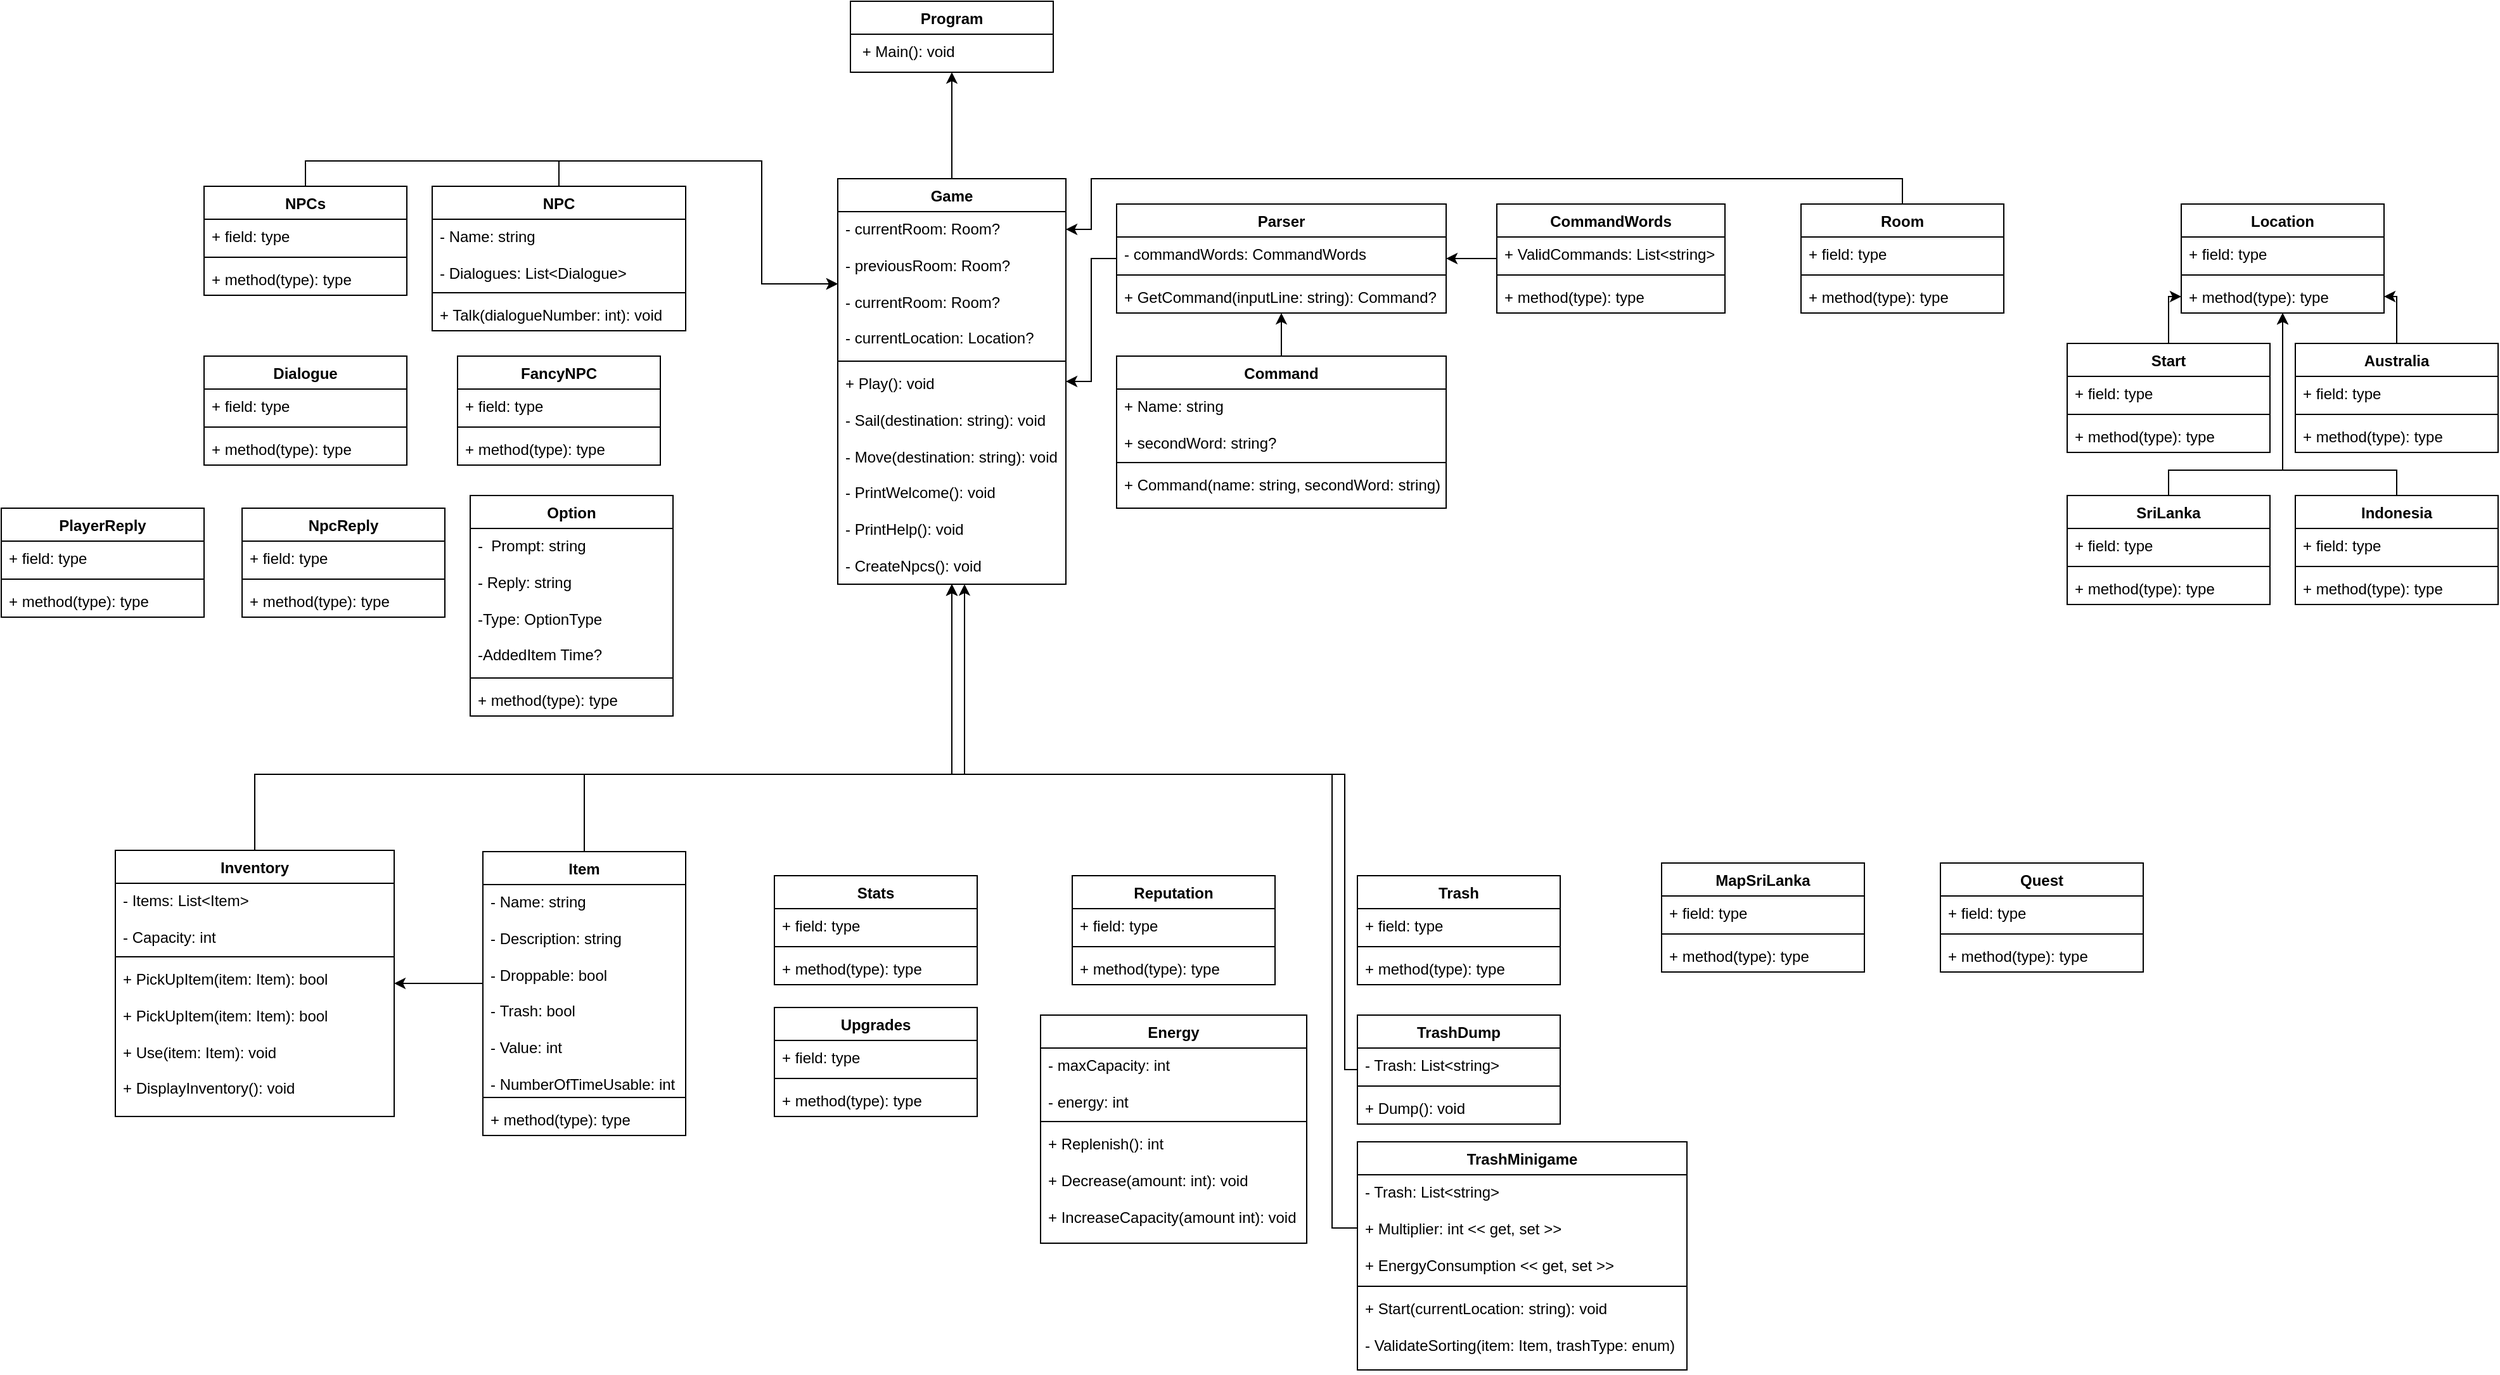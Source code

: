 <mxfile version="24.8.6">
  <diagram name="Page-1" id="HshJEkVW3gEjUvGZFas3">
    <mxGraphModel dx="2818" dy="1180" grid="1" gridSize="10" guides="1" tooltips="1" connect="1" arrows="1" fold="1" page="1" pageScale="1" pageWidth="850" pageHeight="1100" math="0" shadow="0">
      <root>
        <mxCell id="0" />
        <mxCell id="1" parent="0" />
        <mxCell id="acAQ6S3nDztvJlJHTMa2-1" value="Program" style="swimlane;fontStyle=1;align=center;verticalAlign=top;childLayout=stackLayout;horizontal=1;startSize=26;horizontalStack=0;resizeParent=1;resizeParentMax=0;resizeLast=0;collapsible=1;marginBottom=0;whiteSpace=wrap;html=1;" vertex="1" parent="1">
          <mxGeometry x="350" y="10" width="160" height="56" as="geometry" />
        </mxCell>
        <mxCell id="acAQ6S3nDztvJlJHTMa2-4" value="&amp;nbsp;+ Main(): void" style="text;strokeColor=none;fillColor=none;align=left;verticalAlign=top;spacingLeft=4;spacingRight=4;overflow=hidden;rotatable=0;points=[[0,0.5],[1,0.5]];portConstraint=eastwest;whiteSpace=wrap;html=1;" vertex="1" parent="acAQ6S3nDztvJlJHTMa2-1">
          <mxGeometry y="26" width="160" height="30" as="geometry" />
        </mxCell>
        <mxCell id="acAQ6S3nDztvJlJHTMa2-167" style="edgeStyle=orthogonalEdgeStyle;rounded=0;orthogonalLoop=1;jettySize=auto;html=1;" edge="1" parent="1" source="acAQ6S3nDztvJlJHTMa2-5" target="acAQ6S3nDztvJlJHTMa2-1">
          <mxGeometry relative="1" as="geometry" />
        </mxCell>
        <mxCell id="acAQ6S3nDztvJlJHTMa2-5" value="Game" style="swimlane;fontStyle=1;align=center;verticalAlign=top;childLayout=stackLayout;horizontal=1;startSize=26;horizontalStack=0;resizeParent=1;resizeParentMax=0;resizeLast=0;collapsible=1;marginBottom=0;whiteSpace=wrap;html=1;" vertex="1" parent="1">
          <mxGeometry x="340" y="150" width="180" height="320" as="geometry" />
        </mxCell>
        <mxCell id="acAQ6S3nDztvJlJHTMa2-6" value="- currentRoom: Room?&lt;div&gt;&lt;br&gt;&lt;div&gt;- previousRoom: Room?&lt;/div&gt;&lt;div&gt;&lt;br&gt;&lt;/div&gt;&lt;div&gt;- currentRoom: Room?&lt;br&gt;&lt;/div&gt;&lt;div&gt;&lt;br&gt;&lt;/div&gt;&lt;div&gt;- currentLocation: Location?&lt;/div&gt;&lt;/div&gt;" style="text;strokeColor=none;fillColor=none;align=left;verticalAlign=top;spacingLeft=4;spacingRight=4;overflow=hidden;rotatable=0;points=[[0,0.5],[1,0.5]];portConstraint=eastwest;whiteSpace=wrap;html=1;" vertex="1" parent="acAQ6S3nDztvJlJHTMa2-5">
          <mxGeometry y="26" width="180" height="114" as="geometry" />
        </mxCell>
        <mxCell id="acAQ6S3nDztvJlJHTMa2-7" value="" style="line;strokeWidth=1;fillColor=none;align=left;verticalAlign=middle;spacingTop=-1;spacingLeft=3;spacingRight=3;rotatable=0;labelPosition=right;points=[];portConstraint=eastwest;strokeColor=inherit;" vertex="1" parent="acAQ6S3nDztvJlJHTMa2-5">
          <mxGeometry y="140" width="180" height="8" as="geometry" />
        </mxCell>
        <mxCell id="acAQ6S3nDztvJlJHTMa2-8" value="&lt;div&gt;+ Play(): void&lt;/div&gt;&lt;div&gt;&lt;br&gt;&lt;/div&gt;&lt;div&gt;- Sail(destination: string): void&lt;/div&gt;&lt;div&gt;&lt;br&gt;&lt;/div&gt;&lt;div&gt;- Move(destination: string): void&lt;/div&gt;&lt;div&gt;&lt;br&gt;&lt;/div&gt;&lt;div&gt;- PrintWelcome(): void&lt;/div&gt;&lt;div&gt;&lt;br&gt;&lt;/div&gt;&lt;div&gt;- PrintHelp(): void&lt;/div&gt;&lt;div&gt;&lt;br&gt;&lt;/div&gt;&lt;div&gt;- CreateNpcs(): void&lt;/div&gt;&lt;div&gt;&lt;br&gt;&lt;/div&gt;" style="text;strokeColor=none;fillColor=none;align=left;verticalAlign=top;spacingLeft=4;spacingRight=4;overflow=hidden;rotatable=0;points=[[0,0.5],[1,0.5]];portConstraint=eastwest;whiteSpace=wrap;html=1;" vertex="1" parent="acAQ6S3nDztvJlJHTMa2-5">
          <mxGeometry y="148" width="180" height="172" as="geometry" />
        </mxCell>
        <mxCell id="acAQ6S3nDztvJlJHTMa2-171" style="edgeStyle=orthogonalEdgeStyle;rounded=0;orthogonalLoop=1;jettySize=auto;html=1;" edge="1" parent="1" source="acAQ6S3nDztvJlJHTMa2-13" target="acAQ6S3nDztvJlJHTMa2-5">
          <mxGeometry relative="1" as="geometry" />
        </mxCell>
        <mxCell id="acAQ6S3nDztvJlJHTMa2-13" value="Parser" style="swimlane;fontStyle=1;align=center;verticalAlign=top;childLayout=stackLayout;horizontal=1;startSize=26;horizontalStack=0;resizeParent=1;resizeParentMax=0;resizeLast=0;collapsible=1;marginBottom=0;whiteSpace=wrap;html=1;" vertex="1" parent="1">
          <mxGeometry x="560" y="170" width="260" height="86" as="geometry" />
        </mxCell>
        <mxCell id="acAQ6S3nDztvJlJHTMa2-14" value="- commandWords: CommandWords" style="text;strokeColor=none;fillColor=none;align=left;verticalAlign=top;spacingLeft=4;spacingRight=4;overflow=hidden;rotatable=0;points=[[0,0.5],[1,0.5]];portConstraint=eastwest;whiteSpace=wrap;html=1;" vertex="1" parent="acAQ6S3nDztvJlJHTMa2-13">
          <mxGeometry y="26" width="260" height="26" as="geometry" />
        </mxCell>
        <mxCell id="acAQ6S3nDztvJlJHTMa2-15" value="" style="line;strokeWidth=1;fillColor=none;align=left;verticalAlign=middle;spacingTop=-1;spacingLeft=3;spacingRight=3;rotatable=0;labelPosition=right;points=[];portConstraint=eastwest;strokeColor=inherit;" vertex="1" parent="acAQ6S3nDztvJlJHTMa2-13">
          <mxGeometry y="52" width="260" height="8" as="geometry" />
        </mxCell>
        <mxCell id="acAQ6S3nDztvJlJHTMa2-16" value="+ GetCommand(inputLine: string): Command?" style="text;strokeColor=none;fillColor=none;align=left;verticalAlign=top;spacingLeft=4;spacingRight=4;overflow=hidden;rotatable=0;points=[[0,0.5],[1,0.5]];portConstraint=eastwest;whiteSpace=wrap;html=1;" vertex="1" parent="acAQ6S3nDztvJlJHTMa2-13">
          <mxGeometry y="60" width="260" height="26" as="geometry" />
        </mxCell>
        <mxCell id="acAQ6S3nDztvJlJHTMa2-172" style="edgeStyle=orthogonalEdgeStyle;rounded=0;orthogonalLoop=1;jettySize=auto;html=1;" edge="1" parent="1" source="acAQ6S3nDztvJlJHTMa2-17" target="acAQ6S3nDztvJlJHTMa2-13">
          <mxGeometry relative="1" as="geometry" />
        </mxCell>
        <mxCell id="acAQ6S3nDztvJlJHTMa2-17" value="Command" style="swimlane;fontStyle=1;align=center;verticalAlign=top;childLayout=stackLayout;horizontal=1;startSize=26;horizontalStack=0;resizeParent=1;resizeParentMax=0;resizeLast=0;collapsible=1;marginBottom=0;whiteSpace=wrap;html=1;" vertex="1" parent="1">
          <mxGeometry x="560" y="290" width="260" height="120" as="geometry" />
        </mxCell>
        <mxCell id="acAQ6S3nDztvJlJHTMa2-18" value="+ Name: string&lt;div&gt;&lt;br&gt;&lt;div&gt;+ secondWord: string?&lt;/div&gt;&lt;/div&gt;" style="text;strokeColor=none;fillColor=none;align=left;verticalAlign=top;spacingLeft=4;spacingRight=4;overflow=hidden;rotatable=0;points=[[0,0.5],[1,0.5]];portConstraint=eastwest;whiteSpace=wrap;html=1;" vertex="1" parent="acAQ6S3nDztvJlJHTMa2-17">
          <mxGeometry y="26" width="260" height="54" as="geometry" />
        </mxCell>
        <mxCell id="acAQ6S3nDztvJlJHTMa2-19" value="" style="line;strokeWidth=1;fillColor=none;align=left;verticalAlign=middle;spacingTop=-1;spacingLeft=3;spacingRight=3;rotatable=0;labelPosition=right;points=[];portConstraint=eastwest;strokeColor=inherit;" vertex="1" parent="acAQ6S3nDztvJlJHTMa2-17">
          <mxGeometry y="80" width="260" height="8" as="geometry" />
        </mxCell>
        <mxCell id="acAQ6S3nDztvJlJHTMa2-20" value="+ Command(name: string, secondWord: string)" style="text;strokeColor=none;fillColor=none;align=left;verticalAlign=top;spacingLeft=4;spacingRight=4;overflow=hidden;rotatable=0;points=[[0,0.5],[1,0.5]];portConstraint=eastwest;whiteSpace=wrap;html=1;" vertex="1" parent="acAQ6S3nDztvJlJHTMa2-17">
          <mxGeometry y="88" width="260" height="32" as="geometry" />
        </mxCell>
        <mxCell id="acAQ6S3nDztvJlJHTMa2-163" style="edgeStyle=orthogonalEdgeStyle;rounded=0;orthogonalLoop=1;jettySize=auto;html=1;exitX=0.5;exitY=0;exitDx=0;exitDy=0;" edge="1" parent="1" source="acAQ6S3nDztvJlJHTMa2-21" target="acAQ6S3nDztvJlJHTMa2-6">
          <mxGeometry relative="1" as="geometry" />
        </mxCell>
        <mxCell id="acAQ6S3nDztvJlJHTMa2-21" value="NPC" style="swimlane;fontStyle=1;align=center;verticalAlign=top;childLayout=stackLayout;horizontal=1;startSize=26;horizontalStack=0;resizeParent=1;resizeParentMax=0;resizeLast=0;collapsible=1;marginBottom=0;whiteSpace=wrap;html=1;" vertex="1" parent="1">
          <mxGeometry x="20" y="156" width="200" height="114" as="geometry" />
        </mxCell>
        <mxCell id="acAQ6S3nDztvJlJHTMa2-22" value="- Name: string&lt;div&gt;&lt;br&gt;&lt;/div&gt;&lt;div&gt;- Dialogues: List&amp;lt;Dialogue&amp;gt;&lt;/div&gt;" style="text;strokeColor=none;fillColor=none;align=left;verticalAlign=top;spacingLeft=4;spacingRight=4;overflow=hidden;rotatable=0;points=[[0,0.5],[1,0.5]];portConstraint=eastwest;whiteSpace=wrap;html=1;" vertex="1" parent="acAQ6S3nDztvJlJHTMa2-21">
          <mxGeometry y="26" width="200" height="54" as="geometry" />
        </mxCell>
        <mxCell id="acAQ6S3nDztvJlJHTMa2-23" value="" style="line;strokeWidth=1;fillColor=none;align=left;verticalAlign=middle;spacingTop=-1;spacingLeft=3;spacingRight=3;rotatable=0;labelPosition=right;points=[];portConstraint=eastwest;strokeColor=inherit;" vertex="1" parent="acAQ6S3nDztvJlJHTMa2-21">
          <mxGeometry y="80" width="200" height="8" as="geometry" />
        </mxCell>
        <mxCell id="acAQ6S3nDztvJlJHTMa2-24" value="+ Talk(dialogueNumber: int): void" style="text;strokeColor=none;fillColor=none;align=left;verticalAlign=top;spacingLeft=4;spacingRight=4;overflow=hidden;rotatable=0;points=[[0,0.5],[1,0.5]];portConstraint=eastwest;whiteSpace=wrap;html=1;" vertex="1" parent="acAQ6S3nDztvJlJHTMa2-21">
          <mxGeometry y="88" width="200" height="26" as="geometry" />
        </mxCell>
        <mxCell id="acAQ6S3nDztvJlJHTMa2-26" value="Option" style="swimlane;fontStyle=1;align=center;verticalAlign=top;childLayout=stackLayout;horizontal=1;startSize=26;horizontalStack=0;resizeParent=1;resizeParentMax=0;resizeLast=0;collapsible=1;marginBottom=0;whiteSpace=wrap;html=1;" vertex="1" parent="1">
          <mxGeometry x="50" y="400" width="160" height="174" as="geometry">
            <mxRectangle x="70" y="170" width="80" height="30" as="alternateBounds" />
          </mxGeometry>
        </mxCell>
        <mxCell id="acAQ6S3nDztvJlJHTMa2-27" value="-&amp;nbsp; Prompt: string&lt;div&gt;&lt;br&gt;&lt;/div&gt;&lt;div&gt;- Reply: string&lt;/div&gt;&lt;div&gt;&lt;br&gt;&lt;/div&gt;&lt;div&gt;-Type: OptionType&lt;/div&gt;&lt;div&gt;&lt;br&gt;&lt;/div&gt;&lt;div&gt;-AddedItem Time?&lt;/div&gt;&lt;div&gt;&lt;br&gt;&lt;/div&gt;" style="text;strokeColor=none;fillColor=none;align=left;verticalAlign=top;spacingLeft=4;spacingRight=4;overflow=hidden;rotatable=0;points=[[0,0.5],[1,0.5]];portConstraint=eastwest;whiteSpace=wrap;html=1;" vertex="1" parent="acAQ6S3nDztvJlJHTMa2-26">
          <mxGeometry y="26" width="160" height="114" as="geometry" />
        </mxCell>
        <mxCell id="acAQ6S3nDztvJlJHTMa2-28" value="" style="line;strokeWidth=1;fillColor=none;align=left;verticalAlign=middle;spacingTop=-1;spacingLeft=3;spacingRight=3;rotatable=0;labelPosition=right;points=[];portConstraint=eastwest;strokeColor=inherit;" vertex="1" parent="acAQ6S3nDztvJlJHTMa2-26">
          <mxGeometry y="140" width="160" height="8" as="geometry" />
        </mxCell>
        <mxCell id="acAQ6S3nDztvJlJHTMa2-29" value="+ method(type): type" style="text;strokeColor=none;fillColor=none;align=left;verticalAlign=top;spacingLeft=4;spacingRight=4;overflow=hidden;rotatable=0;points=[[0,0.5],[1,0.5]];portConstraint=eastwest;whiteSpace=wrap;html=1;" vertex="1" parent="acAQ6S3nDztvJlJHTMa2-26">
          <mxGeometry y="148" width="160" height="26" as="geometry" />
        </mxCell>
        <mxCell id="acAQ6S3nDztvJlJHTMa2-170" style="edgeStyle=orthogonalEdgeStyle;rounded=0;orthogonalLoop=1;jettySize=auto;html=1;" edge="1" parent="1" source="acAQ6S3nDztvJlJHTMa2-33" target="acAQ6S3nDztvJlJHTMa2-5">
          <mxGeometry relative="1" as="geometry">
            <Array as="points">
              <mxPoint x="-120" y="620" />
              <mxPoint x="430" y="620" />
            </Array>
          </mxGeometry>
        </mxCell>
        <mxCell id="acAQ6S3nDztvJlJHTMa2-33" value="Inventory" style="swimlane;fontStyle=1;align=center;verticalAlign=top;childLayout=stackLayout;horizontal=1;startSize=26;horizontalStack=0;resizeParent=1;resizeParentMax=0;resizeLast=0;collapsible=1;marginBottom=0;whiteSpace=wrap;html=1;" vertex="1" parent="1">
          <mxGeometry x="-230" y="680" width="220" height="210" as="geometry" />
        </mxCell>
        <mxCell id="acAQ6S3nDztvJlJHTMa2-34" value="- Items: List&amp;lt;Item&amp;gt;&lt;div&gt;&lt;br&gt;&lt;/div&gt;&lt;div&gt;- Capacity: int&lt;/div&gt;&lt;div&gt;&lt;br&gt;&lt;/div&gt;" style="text;strokeColor=none;fillColor=none;align=left;verticalAlign=top;spacingLeft=4;spacingRight=4;overflow=hidden;rotatable=0;points=[[0,0.5],[1,0.5]];portConstraint=eastwest;whiteSpace=wrap;html=1;" vertex="1" parent="acAQ6S3nDztvJlJHTMa2-33">
          <mxGeometry y="26" width="220" height="54" as="geometry" />
        </mxCell>
        <mxCell id="acAQ6S3nDztvJlJHTMa2-35" value="" style="line;strokeWidth=1;fillColor=none;align=left;verticalAlign=middle;spacingTop=-1;spacingLeft=3;spacingRight=3;rotatable=0;labelPosition=right;points=[];portConstraint=eastwest;strokeColor=inherit;" vertex="1" parent="acAQ6S3nDztvJlJHTMa2-33">
          <mxGeometry y="80" width="220" height="8" as="geometry" />
        </mxCell>
        <mxCell id="acAQ6S3nDztvJlJHTMa2-36" value="&lt;div&gt;+ PickUpItem(item: Item): bool&lt;/div&gt;&lt;div&gt;&lt;br&gt;&lt;/div&gt;&lt;div&gt;+ PickUpItem(item: Item): bool&lt;/div&gt;&lt;div&gt;&lt;br&gt;&lt;/div&gt;&lt;div&gt;&lt;span class=&quot;hljs-operator&quot;&gt;+&lt;/span&gt;&amp;nbsp;Use(item: Item): void&lt;/div&gt;&lt;div&gt;&lt;br&gt;&lt;/div&gt;&lt;div&gt;&lt;span class=&quot;hljs-operator&quot;&gt;+&lt;/span&gt;&amp;nbsp;DisplayInventory(): void&amp;nbsp;&lt;/div&gt;" style="text;strokeColor=none;fillColor=none;align=left;verticalAlign=top;spacingLeft=4;spacingRight=4;overflow=hidden;rotatable=0;points=[[0,0.5],[1,0.5]];portConstraint=eastwest;whiteSpace=wrap;html=1;" vertex="1" parent="acAQ6S3nDztvJlJHTMa2-33">
          <mxGeometry y="88" width="220" height="122" as="geometry" />
        </mxCell>
        <mxCell id="acAQ6S3nDztvJlJHTMa2-169" style="edgeStyle=orthogonalEdgeStyle;rounded=0;orthogonalLoop=1;jettySize=auto;html=1;" edge="1" parent="1" source="acAQ6S3nDztvJlJHTMa2-37" target="acAQ6S3nDztvJlJHTMa2-5">
          <mxGeometry relative="1" as="geometry">
            <Array as="points">
              <mxPoint x="140" y="620" />
              <mxPoint x="430" y="620" />
            </Array>
          </mxGeometry>
        </mxCell>
        <mxCell id="acAQ6S3nDztvJlJHTMa2-37" value="Item" style="swimlane;fontStyle=1;align=center;verticalAlign=top;childLayout=stackLayout;horizontal=1;startSize=26;horizontalStack=0;resizeParent=1;resizeParentMax=0;resizeLast=0;collapsible=1;marginBottom=0;whiteSpace=wrap;html=1;" vertex="1" parent="1">
          <mxGeometry x="60" y="681" width="160" height="224" as="geometry" />
        </mxCell>
        <mxCell id="acAQ6S3nDztvJlJHTMa2-38" value="&lt;font style=&quot;font-size: 12px;&quot;&gt;&lt;span class=&quot;hljs-operator&quot;&gt;-&lt;/span&gt;&amp;nbsp;Name: string&lt;/font&gt;&lt;div&gt;&lt;br&gt;&lt;div&gt;&lt;div&gt;&lt;font style=&quot;font-size: 12px;&quot;&gt;&lt;span class=&quot;hljs-operator&quot;&gt;-&lt;/span&gt;&amp;nbsp;Description: string&lt;/font&gt;&lt;/div&gt;&lt;div&gt;&lt;font style=&quot;font-size: 12px;&quot;&gt;&lt;br&gt;&lt;/font&gt;&lt;/div&gt;&lt;div&gt;&lt;font style=&quot;font-size: 12px;&quot;&gt;&lt;span class=&quot;hljs-operator&quot;&gt;-&lt;/span&gt;&amp;nbsp;Droppable: bool&lt;/font&gt;&lt;/div&gt;&lt;div&gt;&lt;font style=&quot;font-size: 12px;&quot;&gt;&lt;br&gt;&lt;/font&gt;&lt;/div&gt;&lt;div&gt;&lt;font style=&quot;font-size: 12px;&quot;&gt;&lt;span class=&quot;hljs-operator&quot;&gt;-&lt;/span&gt;&amp;nbsp;Trash: bool&lt;/font&gt;&lt;/div&gt;&lt;div&gt;&lt;font style=&quot;font-size: 12px;&quot;&gt;&lt;br&gt;&lt;/font&gt;&lt;/div&gt;&lt;div&gt;&lt;font style=&quot;font-size: 12px;&quot;&gt;&lt;span class=&quot;hljs-operator&quot;&gt;-&lt;/span&gt;&amp;nbsp;&lt;span class=&quot;hljs-keyword&quot;&gt;Value&lt;/span&gt;:&amp;nbsp;&lt;span class=&quot;hljs-type&quot;&gt;int&lt;/span&gt;&lt;/font&gt;&lt;/div&gt;&lt;div&gt;&lt;font style=&quot;font-size: 12px;&quot;&gt;&lt;span class=&quot;hljs-type&quot;&gt;&lt;br&gt;&lt;/span&gt;&lt;/font&gt;&lt;/div&gt;&lt;div&gt;&lt;span class=&quot;hljs-type&quot;&gt;&lt;font style=&quot;font-size: 12px;&quot;&gt;&lt;span class=&quot;hljs-operator&quot;&gt;-&lt;/span&gt;&amp;nbsp;NumberOfTimeUsable:&amp;nbsp;&lt;span class=&quot;hljs-type&quot;&gt;int&lt;/span&gt;&lt;/font&gt;&lt;/span&gt;&lt;/div&gt;&lt;/div&gt;&lt;/div&gt;" style="text;strokeColor=none;fillColor=none;align=left;verticalAlign=top;spacingLeft=4;spacingRight=4;overflow=hidden;rotatable=0;points=[[0,0.5],[1,0.5]];portConstraint=eastwest;whiteSpace=wrap;html=1;" vertex="1" parent="acAQ6S3nDztvJlJHTMa2-37">
          <mxGeometry y="26" width="160" height="164" as="geometry" />
        </mxCell>
        <mxCell id="acAQ6S3nDztvJlJHTMa2-39" value="" style="line;strokeWidth=1;fillColor=none;align=left;verticalAlign=middle;spacingTop=-1;spacingLeft=3;spacingRight=3;rotatable=0;labelPosition=right;points=[];portConstraint=eastwest;strokeColor=inherit;" vertex="1" parent="acAQ6S3nDztvJlJHTMa2-37">
          <mxGeometry y="190" width="160" height="8" as="geometry" />
        </mxCell>
        <mxCell id="acAQ6S3nDztvJlJHTMa2-40" value="+ method(type): type" style="text;strokeColor=none;fillColor=none;align=left;verticalAlign=top;spacingLeft=4;spacingRight=4;overflow=hidden;rotatable=0;points=[[0,0.5],[1,0.5]];portConstraint=eastwest;whiteSpace=wrap;html=1;" vertex="1" parent="acAQ6S3nDztvJlJHTMa2-37">
          <mxGeometry y="198" width="160" height="26" as="geometry" />
        </mxCell>
        <mxCell id="acAQ6S3nDztvJlJHTMa2-173" style="edgeStyle=orthogonalEdgeStyle;rounded=0;orthogonalLoop=1;jettySize=auto;html=1;" edge="1" parent="1" source="acAQ6S3nDztvJlJHTMa2-44" target="acAQ6S3nDztvJlJHTMa2-13">
          <mxGeometry relative="1" as="geometry" />
        </mxCell>
        <mxCell id="acAQ6S3nDztvJlJHTMa2-44" value="CommandWords" style="swimlane;fontStyle=1;align=center;verticalAlign=top;childLayout=stackLayout;horizontal=1;startSize=26;horizontalStack=0;resizeParent=1;resizeParentMax=0;resizeLast=0;collapsible=1;marginBottom=0;whiteSpace=wrap;html=1;" vertex="1" parent="1">
          <mxGeometry x="860" y="170" width="180" height="86" as="geometry" />
        </mxCell>
        <mxCell id="acAQ6S3nDztvJlJHTMa2-45" value="+ ValidCommands: List&amp;lt;string&amp;gt;" style="text;strokeColor=none;fillColor=none;align=left;verticalAlign=top;spacingLeft=4;spacingRight=4;overflow=hidden;rotatable=0;points=[[0,0.5],[1,0.5]];portConstraint=eastwest;whiteSpace=wrap;html=1;" vertex="1" parent="acAQ6S3nDztvJlJHTMa2-44">
          <mxGeometry y="26" width="180" height="26" as="geometry" />
        </mxCell>
        <mxCell id="acAQ6S3nDztvJlJHTMa2-46" value="" style="line;strokeWidth=1;fillColor=none;align=left;verticalAlign=middle;spacingTop=-1;spacingLeft=3;spacingRight=3;rotatable=0;labelPosition=right;points=[];portConstraint=eastwest;strokeColor=inherit;" vertex="1" parent="acAQ6S3nDztvJlJHTMa2-44">
          <mxGeometry y="52" width="180" height="8" as="geometry" />
        </mxCell>
        <mxCell id="acAQ6S3nDztvJlJHTMa2-47" value="+ method(type): type" style="text;strokeColor=none;fillColor=none;align=left;verticalAlign=top;spacingLeft=4;spacingRight=4;overflow=hidden;rotatable=0;points=[[0,0.5],[1,0.5]];portConstraint=eastwest;whiteSpace=wrap;html=1;" vertex="1" parent="acAQ6S3nDztvJlJHTMa2-44">
          <mxGeometry y="60" width="180" height="26" as="geometry" />
        </mxCell>
        <mxCell id="acAQ6S3nDztvJlJHTMa2-52" value="FancyNPC" style="swimlane;fontStyle=1;align=center;verticalAlign=top;childLayout=stackLayout;horizontal=1;startSize=26;horizontalStack=0;resizeParent=1;resizeParentMax=0;resizeLast=0;collapsible=1;marginBottom=0;whiteSpace=wrap;html=1;" vertex="1" parent="1">
          <mxGeometry x="40" y="290" width="160" height="86" as="geometry" />
        </mxCell>
        <mxCell id="acAQ6S3nDztvJlJHTMa2-53" value="+ field: type" style="text;strokeColor=none;fillColor=none;align=left;verticalAlign=top;spacingLeft=4;spacingRight=4;overflow=hidden;rotatable=0;points=[[0,0.5],[1,0.5]];portConstraint=eastwest;whiteSpace=wrap;html=1;" vertex="1" parent="acAQ6S3nDztvJlJHTMa2-52">
          <mxGeometry y="26" width="160" height="26" as="geometry" />
        </mxCell>
        <mxCell id="acAQ6S3nDztvJlJHTMa2-54" value="" style="line;strokeWidth=1;fillColor=none;align=left;verticalAlign=middle;spacingTop=-1;spacingLeft=3;spacingRight=3;rotatable=0;labelPosition=right;points=[];portConstraint=eastwest;strokeColor=inherit;" vertex="1" parent="acAQ6S3nDztvJlJHTMa2-52">
          <mxGeometry y="52" width="160" height="8" as="geometry" />
        </mxCell>
        <mxCell id="acAQ6S3nDztvJlJHTMa2-55" value="+ method(type): type" style="text;strokeColor=none;fillColor=none;align=left;verticalAlign=top;spacingLeft=4;spacingRight=4;overflow=hidden;rotatable=0;points=[[0,0.5],[1,0.5]];portConstraint=eastwest;whiteSpace=wrap;html=1;" vertex="1" parent="acAQ6S3nDztvJlJHTMa2-52">
          <mxGeometry y="60" width="160" height="26" as="geometry" />
        </mxCell>
        <mxCell id="acAQ6S3nDztvJlJHTMa2-56" value="Dialogue" style="swimlane;fontStyle=1;align=center;verticalAlign=top;childLayout=stackLayout;horizontal=1;startSize=26;horizontalStack=0;resizeParent=1;resizeParentMax=0;resizeLast=0;collapsible=1;marginBottom=0;whiteSpace=wrap;html=1;" vertex="1" parent="1">
          <mxGeometry x="-160" y="290" width="160" height="86" as="geometry">
            <mxRectangle x="-130" y="204" width="90" height="30" as="alternateBounds" />
          </mxGeometry>
        </mxCell>
        <mxCell id="acAQ6S3nDztvJlJHTMa2-57" value="+ field: type" style="text;strokeColor=none;fillColor=none;align=left;verticalAlign=top;spacingLeft=4;spacingRight=4;overflow=hidden;rotatable=0;points=[[0,0.5],[1,0.5]];portConstraint=eastwest;whiteSpace=wrap;html=1;" vertex="1" parent="acAQ6S3nDztvJlJHTMa2-56">
          <mxGeometry y="26" width="160" height="26" as="geometry" />
        </mxCell>
        <mxCell id="acAQ6S3nDztvJlJHTMa2-58" value="" style="line;strokeWidth=1;fillColor=none;align=left;verticalAlign=middle;spacingTop=-1;spacingLeft=3;spacingRight=3;rotatable=0;labelPosition=right;points=[];portConstraint=eastwest;strokeColor=inherit;" vertex="1" parent="acAQ6S3nDztvJlJHTMa2-56">
          <mxGeometry y="52" width="160" height="8" as="geometry" />
        </mxCell>
        <mxCell id="acAQ6S3nDztvJlJHTMa2-59" value="+ method(type): type" style="text;strokeColor=none;fillColor=none;align=left;verticalAlign=top;spacingLeft=4;spacingRight=4;overflow=hidden;rotatable=0;points=[[0,0.5],[1,0.5]];portConstraint=eastwest;whiteSpace=wrap;html=1;" vertex="1" parent="acAQ6S3nDztvJlJHTMa2-56">
          <mxGeometry y="60" width="160" height="26" as="geometry" />
        </mxCell>
        <mxCell id="acAQ6S3nDztvJlJHTMa2-64" value="Energy" style="swimlane;fontStyle=1;align=center;verticalAlign=top;childLayout=stackLayout;horizontal=1;startSize=26;horizontalStack=0;resizeParent=1;resizeParentMax=0;resizeLast=0;collapsible=1;marginBottom=0;whiteSpace=wrap;html=1;" vertex="1" parent="1">
          <mxGeometry x="500" y="810" width="210" height="180" as="geometry" />
        </mxCell>
        <mxCell id="acAQ6S3nDztvJlJHTMa2-65" value="- maxCapacity: int&lt;div&gt;&lt;br&gt;&lt;div&gt;- energy: int&lt;/div&gt;&lt;/div&gt;" style="text;strokeColor=none;fillColor=none;align=left;verticalAlign=top;spacingLeft=4;spacingRight=4;overflow=hidden;rotatable=0;points=[[0,0.5],[1,0.5]];portConstraint=eastwest;whiteSpace=wrap;html=1;" vertex="1" parent="acAQ6S3nDztvJlJHTMa2-64">
          <mxGeometry y="26" width="210" height="54" as="geometry" />
        </mxCell>
        <mxCell id="acAQ6S3nDztvJlJHTMa2-66" value="" style="line;strokeWidth=1;fillColor=none;align=left;verticalAlign=middle;spacingTop=-1;spacingLeft=3;spacingRight=3;rotatable=0;labelPosition=right;points=[];portConstraint=eastwest;strokeColor=inherit;" vertex="1" parent="acAQ6S3nDztvJlJHTMa2-64">
          <mxGeometry y="80" width="210" height="8" as="geometry" />
        </mxCell>
        <mxCell id="acAQ6S3nDztvJlJHTMa2-67" value="+ Replenish(): int&lt;div&gt;&lt;br&gt;&lt;/div&gt;&lt;div&gt;+ Decrease(amount: int): void&lt;/div&gt;&lt;div&gt;&lt;br&gt;&lt;/div&gt;&lt;div&gt;+ IncreaseCapacity(amount int): void&lt;/div&gt;" style="text;strokeColor=none;fillColor=none;align=left;verticalAlign=top;spacingLeft=4;spacingRight=4;overflow=hidden;rotatable=0;points=[[0,0.5],[1,0.5]];portConstraint=eastwest;whiteSpace=wrap;html=1;" vertex="1" parent="acAQ6S3nDztvJlJHTMa2-64">
          <mxGeometry y="88" width="210" height="92" as="geometry" />
        </mxCell>
        <mxCell id="acAQ6S3nDztvJlJHTMa2-68" value="Reputation" style="swimlane;fontStyle=1;align=center;verticalAlign=top;childLayout=stackLayout;horizontal=1;startSize=26;horizontalStack=0;resizeParent=1;resizeParentMax=0;resizeLast=0;collapsible=1;marginBottom=0;whiteSpace=wrap;html=1;" vertex="1" parent="1">
          <mxGeometry x="525" y="700" width="160" height="86" as="geometry" />
        </mxCell>
        <mxCell id="acAQ6S3nDztvJlJHTMa2-69" value="+ field: type" style="text;strokeColor=none;fillColor=none;align=left;verticalAlign=top;spacingLeft=4;spacingRight=4;overflow=hidden;rotatable=0;points=[[0,0.5],[1,0.5]];portConstraint=eastwest;whiteSpace=wrap;html=1;" vertex="1" parent="acAQ6S3nDztvJlJHTMa2-68">
          <mxGeometry y="26" width="160" height="26" as="geometry" />
        </mxCell>
        <mxCell id="acAQ6S3nDztvJlJHTMa2-70" value="" style="line;strokeWidth=1;fillColor=none;align=left;verticalAlign=middle;spacingTop=-1;spacingLeft=3;spacingRight=3;rotatable=0;labelPosition=right;points=[];portConstraint=eastwest;strokeColor=inherit;" vertex="1" parent="acAQ6S3nDztvJlJHTMa2-68">
          <mxGeometry y="52" width="160" height="8" as="geometry" />
        </mxCell>
        <mxCell id="acAQ6S3nDztvJlJHTMa2-71" value="+ method(type): type" style="text;strokeColor=none;fillColor=none;align=left;verticalAlign=top;spacingLeft=4;spacingRight=4;overflow=hidden;rotatable=0;points=[[0,0.5],[1,0.5]];portConstraint=eastwest;whiteSpace=wrap;html=1;" vertex="1" parent="acAQ6S3nDztvJlJHTMa2-68">
          <mxGeometry y="60" width="160" height="26" as="geometry" />
        </mxCell>
        <mxCell id="acAQ6S3nDztvJlJHTMa2-72" value="NpcReply" style="swimlane;fontStyle=1;align=center;verticalAlign=top;childLayout=stackLayout;horizontal=1;startSize=26;horizontalStack=0;resizeParent=1;resizeParentMax=0;resizeLast=0;collapsible=1;marginBottom=0;whiteSpace=wrap;html=1;" vertex="1" parent="1">
          <mxGeometry x="-130" y="410" width="160" height="86" as="geometry" />
        </mxCell>
        <mxCell id="acAQ6S3nDztvJlJHTMa2-73" value="+ field: type" style="text;strokeColor=none;fillColor=none;align=left;verticalAlign=top;spacingLeft=4;spacingRight=4;overflow=hidden;rotatable=0;points=[[0,0.5],[1,0.5]];portConstraint=eastwest;whiteSpace=wrap;html=1;" vertex="1" parent="acAQ6S3nDztvJlJHTMa2-72">
          <mxGeometry y="26" width="160" height="26" as="geometry" />
        </mxCell>
        <mxCell id="acAQ6S3nDztvJlJHTMa2-74" value="" style="line;strokeWidth=1;fillColor=none;align=left;verticalAlign=middle;spacingTop=-1;spacingLeft=3;spacingRight=3;rotatable=0;labelPosition=right;points=[];portConstraint=eastwest;strokeColor=inherit;" vertex="1" parent="acAQ6S3nDztvJlJHTMa2-72">
          <mxGeometry y="52" width="160" height="8" as="geometry" />
        </mxCell>
        <mxCell id="acAQ6S3nDztvJlJHTMa2-75" value="+ method(type): type" style="text;strokeColor=none;fillColor=none;align=left;verticalAlign=top;spacingLeft=4;spacingRight=4;overflow=hidden;rotatable=0;points=[[0,0.5],[1,0.5]];portConstraint=eastwest;whiteSpace=wrap;html=1;" vertex="1" parent="acAQ6S3nDztvJlJHTMa2-72">
          <mxGeometry y="60" width="160" height="26" as="geometry" />
        </mxCell>
        <mxCell id="acAQ6S3nDztvJlJHTMa2-77" value="PlayerReply" style="swimlane;fontStyle=1;align=center;verticalAlign=top;childLayout=stackLayout;horizontal=1;startSize=26;horizontalStack=0;resizeParent=1;resizeParentMax=0;resizeLast=0;collapsible=1;marginBottom=0;whiteSpace=wrap;html=1;" vertex="1" parent="1">
          <mxGeometry x="-320" y="410" width="160" height="86" as="geometry" />
        </mxCell>
        <mxCell id="acAQ6S3nDztvJlJHTMa2-78" value="+ field: type" style="text;strokeColor=none;fillColor=none;align=left;verticalAlign=top;spacingLeft=4;spacingRight=4;overflow=hidden;rotatable=0;points=[[0,0.5],[1,0.5]];portConstraint=eastwest;whiteSpace=wrap;html=1;" vertex="1" parent="acAQ6S3nDztvJlJHTMa2-77">
          <mxGeometry y="26" width="160" height="26" as="geometry" />
        </mxCell>
        <mxCell id="acAQ6S3nDztvJlJHTMa2-79" value="" style="line;strokeWidth=1;fillColor=none;align=left;verticalAlign=middle;spacingTop=-1;spacingLeft=3;spacingRight=3;rotatable=0;labelPosition=right;points=[];portConstraint=eastwest;strokeColor=inherit;" vertex="1" parent="acAQ6S3nDztvJlJHTMa2-77">
          <mxGeometry y="52" width="160" height="8" as="geometry" />
        </mxCell>
        <mxCell id="acAQ6S3nDztvJlJHTMa2-80" value="+ method(type): type" style="text;strokeColor=none;fillColor=none;align=left;verticalAlign=top;spacingLeft=4;spacingRight=4;overflow=hidden;rotatable=0;points=[[0,0.5],[1,0.5]];portConstraint=eastwest;whiteSpace=wrap;html=1;" vertex="1" parent="acAQ6S3nDztvJlJHTMa2-77">
          <mxGeometry y="60" width="160" height="26" as="geometry" />
        </mxCell>
        <mxCell id="acAQ6S3nDztvJlJHTMa2-81" value="Quest" style="swimlane;fontStyle=1;align=center;verticalAlign=top;childLayout=stackLayout;horizontal=1;startSize=26;horizontalStack=0;resizeParent=1;resizeParentMax=0;resizeLast=0;collapsible=1;marginBottom=0;whiteSpace=wrap;html=1;" vertex="1" parent="1">
          <mxGeometry x="1210" y="690" width="160" height="86" as="geometry" />
        </mxCell>
        <mxCell id="acAQ6S3nDztvJlJHTMa2-82" value="+ field: type" style="text;strokeColor=none;fillColor=none;align=left;verticalAlign=top;spacingLeft=4;spacingRight=4;overflow=hidden;rotatable=0;points=[[0,0.5],[1,0.5]];portConstraint=eastwest;whiteSpace=wrap;html=1;" vertex="1" parent="acAQ6S3nDztvJlJHTMa2-81">
          <mxGeometry y="26" width="160" height="26" as="geometry" />
        </mxCell>
        <mxCell id="acAQ6S3nDztvJlJHTMa2-83" value="" style="line;strokeWidth=1;fillColor=none;align=left;verticalAlign=middle;spacingTop=-1;spacingLeft=3;spacingRight=3;rotatable=0;labelPosition=right;points=[];portConstraint=eastwest;strokeColor=inherit;" vertex="1" parent="acAQ6S3nDztvJlJHTMa2-81">
          <mxGeometry y="52" width="160" height="8" as="geometry" />
        </mxCell>
        <mxCell id="acAQ6S3nDztvJlJHTMa2-84" value="+ method(type): type" style="text;strokeColor=none;fillColor=none;align=left;verticalAlign=top;spacingLeft=4;spacingRight=4;overflow=hidden;rotatable=0;points=[[0,0.5],[1,0.5]];portConstraint=eastwest;whiteSpace=wrap;html=1;" vertex="1" parent="acAQ6S3nDztvJlJHTMa2-81">
          <mxGeometry y="60" width="160" height="26" as="geometry" />
        </mxCell>
        <mxCell id="acAQ6S3nDztvJlJHTMa2-185" style="edgeStyle=orthogonalEdgeStyle;rounded=0;orthogonalLoop=1;jettySize=auto;html=1;" edge="1" parent="1" source="acAQ6S3nDztvJlJHTMa2-85" target="acAQ6S3nDztvJlJHTMa2-5">
          <mxGeometry relative="1" as="geometry">
            <Array as="points">
              <mxPoint x="1180" y="150" />
              <mxPoint x="540" y="150" />
              <mxPoint x="540" y="190" />
            </Array>
          </mxGeometry>
        </mxCell>
        <mxCell id="acAQ6S3nDztvJlJHTMa2-85" value="Room" style="swimlane;fontStyle=1;align=center;verticalAlign=top;childLayout=stackLayout;horizontal=1;startSize=26;horizontalStack=0;resizeParent=1;resizeParentMax=0;resizeLast=0;collapsible=1;marginBottom=0;whiteSpace=wrap;html=1;" vertex="1" parent="1">
          <mxGeometry x="1100" y="170" width="160" height="86" as="geometry" />
        </mxCell>
        <mxCell id="acAQ6S3nDztvJlJHTMa2-86" value="+ field: type" style="text;strokeColor=none;fillColor=none;align=left;verticalAlign=top;spacingLeft=4;spacingRight=4;overflow=hidden;rotatable=0;points=[[0,0.5],[1,0.5]];portConstraint=eastwest;whiteSpace=wrap;html=1;" vertex="1" parent="acAQ6S3nDztvJlJHTMa2-85">
          <mxGeometry y="26" width="160" height="26" as="geometry" />
        </mxCell>
        <mxCell id="acAQ6S3nDztvJlJHTMa2-87" value="" style="line;strokeWidth=1;fillColor=none;align=left;verticalAlign=middle;spacingTop=-1;spacingLeft=3;spacingRight=3;rotatable=0;labelPosition=right;points=[];portConstraint=eastwest;strokeColor=inherit;" vertex="1" parent="acAQ6S3nDztvJlJHTMa2-85">
          <mxGeometry y="52" width="160" height="8" as="geometry" />
        </mxCell>
        <mxCell id="acAQ6S3nDztvJlJHTMa2-88" value="+ method(type): type" style="text;strokeColor=none;fillColor=none;align=left;verticalAlign=top;spacingLeft=4;spacingRight=4;overflow=hidden;rotatable=0;points=[[0,0.5],[1,0.5]];portConstraint=eastwest;whiteSpace=wrap;html=1;" vertex="1" parent="acAQ6S3nDztvJlJHTMa2-85">
          <mxGeometry y="60" width="160" height="26" as="geometry" />
        </mxCell>
        <mxCell id="acAQ6S3nDztvJlJHTMa2-164" style="edgeStyle=orthogonalEdgeStyle;rounded=0;orthogonalLoop=1;jettySize=auto;html=1;exitX=0.5;exitY=0;exitDx=0;exitDy=0;" edge="1" parent="1" source="acAQ6S3nDztvJlJHTMa2-89" target="acAQ6S3nDztvJlJHTMa2-6">
          <mxGeometry relative="1" as="geometry">
            <Array as="points">
              <mxPoint x="-80" y="136" />
              <mxPoint x="280" y="136" />
              <mxPoint x="280" y="233" />
            </Array>
          </mxGeometry>
        </mxCell>
        <mxCell id="acAQ6S3nDztvJlJHTMa2-89" value="NPCs" style="swimlane;fontStyle=1;align=center;verticalAlign=top;childLayout=stackLayout;horizontal=1;startSize=26;horizontalStack=0;resizeParent=1;resizeParentMax=0;resizeLast=0;collapsible=1;marginBottom=0;whiteSpace=wrap;html=1;" vertex="1" parent="1">
          <mxGeometry x="-160" y="156" width="160" height="86" as="geometry" />
        </mxCell>
        <mxCell id="acAQ6S3nDztvJlJHTMa2-90" value="+ field: type" style="text;strokeColor=none;fillColor=none;align=left;verticalAlign=top;spacingLeft=4;spacingRight=4;overflow=hidden;rotatable=0;points=[[0,0.5],[1,0.5]];portConstraint=eastwest;whiteSpace=wrap;html=1;" vertex="1" parent="acAQ6S3nDztvJlJHTMa2-89">
          <mxGeometry y="26" width="160" height="26" as="geometry" />
        </mxCell>
        <mxCell id="acAQ6S3nDztvJlJHTMa2-91" value="" style="line;strokeWidth=1;fillColor=none;align=left;verticalAlign=middle;spacingTop=-1;spacingLeft=3;spacingRight=3;rotatable=0;labelPosition=right;points=[];portConstraint=eastwest;strokeColor=inherit;" vertex="1" parent="acAQ6S3nDztvJlJHTMa2-89">
          <mxGeometry y="52" width="160" height="8" as="geometry" />
        </mxCell>
        <mxCell id="acAQ6S3nDztvJlJHTMa2-92" value="+ method(type): type" style="text;strokeColor=none;fillColor=none;align=left;verticalAlign=top;spacingLeft=4;spacingRight=4;overflow=hidden;rotatable=0;points=[[0,0.5],[1,0.5]];portConstraint=eastwest;whiteSpace=wrap;html=1;" vertex="1" parent="acAQ6S3nDztvJlJHTMa2-89">
          <mxGeometry y="60" width="160" height="26" as="geometry" />
        </mxCell>
        <mxCell id="acAQ6S3nDztvJlJHTMa2-113" value="MapSriLanka" style="swimlane;fontStyle=1;align=center;verticalAlign=top;childLayout=stackLayout;horizontal=1;startSize=26;horizontalStack=0;resizeParent=1;resizeParentMax=0;resizeLast=0;collapsible=1;marginBottom=0;whiteSpace=wrap;html=1;" vertex="1" parent="1">
          <mxGeometry x="990" y="690" width="160" height="86" as="geometry" />
        </mxCell>
        <mxCell id="acAQ6S3nDztvJlJHTMa2-114" value="+ field: type" style="text;strokeColor=none;fillColor=none;align=left;verticalAlign=top;spacingLeft=4;spacingRight=4;overflow=hidden;rotatable=0;points=[[0,0.5],[1,0.5]];portConstraint=eastwest;whiteSpace=wrap;html=1;" vertex="1" parent="acAQ6S3nDztvJlJHTMa2-113">
          <mxGeometry y="26" width="160" height="26" as="geometry" />
        </mxCell>
        <mxCell id="acAQ6S3nDztvJlJHTMa2-115" value="" style="line;strokeWidth=1;fillColor=none;align=left;verticalAlign=middle;spacingTop=-1;spacingLeft=3;spacingRight=3;rotatable=0;labelPosition=right;points=[];portConstraint=eastwest;strokeColor=inherit;" vertex="1" parent="acAQ6S3nDztvJlJHTMa2-113">
          <mxGeometry y="52" width="160" height="8" as="geometry" />
        </mxCell>
        <mxCell id="acAQ6S3nDztvJlJHTMa2-116" value="+ method(type): type" style="text;strokeColor=none;fillColor=none;align=left;verticalAlign=top;spacingLeft=4;spacingRight=4;overflow=hidden;rotatable=0;points=[[0,0.5],[1,0.5]];portConstraint=eastwest;whiteSpace=wrap;html=1;" vertex="1" parent="acAQ6S3nDztvJlJHTMa2-113">
          <mxGeometry y="60" width="160" height="26" as="geometry" />
        </mxCell>
        <mxCell id="acAQ6S3nDztvJlJHTMa2-117" value="Trash" style="swimlane;fontStyle=1;align=center;verticalAlign=top;childLayout=stackLayout;horizontal=1;startSize=26;horizontalStack=0;resizeParent=1;resizeParentMax=0;resizeLast=0;collapsible=1;marginBottom=0;whiteSpace=wrap;html=1;" vertex="1" parent="1">
          <mxGeometry x="750" y="700" width="160" height="86" as="geometry" />
        </mxCell>
        <mxCell id="acAQ6S3nDztvJlJHTMa2-118" value="+ field: type" style="text;strokeColor=none;fillColor=none;align=left;verticalAlign=top;spacingLeft=4;spacingRight=4;overflow=hidden;rotatable=0;points=[[0,0.5],[1,0.5]];portConstraint=eastwest;whiteSpace=wrap;html=1;" vertex="1" parent="acAQ6S3nDztvJlJHTMa2-117">
          <mxGeometry y="26" width="160" height="26" as="geometry" />
        </mxCell>
        <mxCell id="acAQ6S3nDztvJlJHTMa2-119" value="" style="line;strokeWidth=1;fillColor=none;align=left;verticalAlign=middle;spacingTop=-1;spacingLeft=3;spacingRight=3;rotatable=0;labelPosition=right;points=[];portConstraint=eastwest;strokeColor=inherit;" vertex="1" parent="acAQ6S3nDztvJlJHTMa2-117">
          <mxGeometry y="52" width="160" height="8" as="geometry" />
        </mxCell>
        <mxCell id="acAQ6S3nDztvJlJHTMa2-120" value="+ method(type): type" style="text;strokeColor=none;fillColor=none;align=left;verticalAlign=top;spacingLeft=4;spacingRight=4;overflow=hidden;rotatable=0;points=[[0,0.5],[1,0.5]];portConstraint=eastwest;whiteSpace=wrap;html=1;" vertex="1" parent="acAQ6S3nDztvJlJHTMa2-117">
          <mxGeometry y="60" width="160" height="26" as="geometry" />
        </mxCell>
        <mxCell id="acAQ6S3nDztvJlJHTMa2-188" style="edgeStyle=orthogonalEdgeStyle;rounded=0;orthogonalLoop=1;jettySize=auto;html=1;" edge="1" parent="1" source="acAQ6S3nDztvJlJHTMa2-121" target="acAQ6S3nDztvJlJHTMa2-5">
          <mxGeometry relative="1" as="geometry">
            <Array as="points">
              <mxPoint x="740" y="853" />
              <mxPoint x="740" y="620" />
              <mxPoint x="430" y="620" />
            </Array>
          </mxGeometry>
        </mxCell>
        <mxCell id="acAQ6S3nDztvJlJHTMa2-121" value="TrashDump" style="swimlane;fontStyle=1;align=center;verticalAlign=top;childLayout=stackLayout;horizontal=1;startSize=26;horizontalStack=0;resizeParent=1;resizeParentMax=0;resizeLast=0;collapsible=1;marginBottom=0;whiteSpace=wrap;html=1;" vertex="1" parent="1">
          <mxGeometry x="750" y="810" width="160" height="86" as="geometry" />
        </mxCell>
        <mxCell id="acAQ6S3nDztvJlJHTMa2-122" value="- Trash: List&amp;lt;string&amp;gt;" style="text;strokeColor=none;fillColor=none;align=left;verticalAlign=top;spacingLeft=4;spacingRight=4;overflow=hidden;rotatable=0;points=[[0,0.5],[1,0.5]];portConstraint=eastwest;whiteSpace=wrap;html=1;" vertex="1" parent="acAQ6S3nDztvJlJHTMa2-121">
          <mxGeometry y="26" width="160" height="26" as="geometry" />
        </mxCell>
        <mxCell id="acAQ6S3nDztvJlJHTMa2-123" value="" style="line;strokeWidth=1;fillColor=none;align=left;verticalAlign=middle;spacingTop=-1;spacingLeft=3;spacingRight=3;rotatable=0;labelPosition=right;points=[];portConstraint=eastwest;strokeColor=inherit;" vertex="1" parent="acAQ6S3nDztvJlJHTMa2-121">
          <mxGeometry y="52" width="160" height="8" as="geometry" />
        </mxCell>
        <mxCell id="acAQ6S3nDztvJlJHTMa2-124" value="+ Dump(): void" style="text;strokeColor=none;fillColor=none;align=left;verticalAlign=top;spacingLeft=4;spacingRight=4;overflow=hidden;rotatable=0;points=[[0,0.5],[1,0.5]];portConstraint=eastwest;whiteSpace=wrap;html=1;" vertex="1" parent="acAQ6S3nDztvJlJHTMa2-121">
          <mxGeometry y="60" width="160" height="26" as="geometry" />
        </mxCell>
        <mxCell id="acAQ6S3nDztvJlJHTMa2-125" value="TrashMinigame" style="swimlane;fontStyle=1;align=center;verticalAlign=top;childLayout=stackLayout;horizontal=1;startSize=26;horizontalStack=0;resizeParent=1;resizeParentMax=0;resizeLast=0;collapsible=1;marginBottom=0;whiteSpace=wrap;html=1;" vertex="1" parent="1">
          <mxGeometry x="750" y="910" width="260" height="180" as="geometry" />
        </mxCell>
        <mxCell id="acAQ6S3nDztvJlJHTMa2-126" value="- Trash: List&amp;lt;string&amp;gt;&lt;div&gt;&lt;br&gt;&lt;/div&gt;&lt;div&gt;+ Multiplier: int &amp;lt;&amp;lt; get, set &amp;gt;&amp;gt;&lt;/div&gt;&lt;div&gt;&lt;br&gt;&lt;/div&gt;&lt;div&gt;+ EnergyConsumption &amp;lt;&amp;lt; get, set &amp;gt;&amp;gt;&lt;/div&gt;" style="text;strokeColor=none;fillColor=none;align=left;verticalAlign=top;spacingLeft=4;spacingRight=4;overflow=hidden;rotatable=0;points=[[0,0.5],[1,0.5]];portConstraint=eastwest;whiteSpace=wrap;html=1;" vertex="1" parent="acAQ6S3nDztvJlJHTMa2-125">
          <mxGeometry y="26" width="260" height="84" as="geometry" />
        </mxCell>
        <mxCell id="acAQ6S3nDztvJlJHTMa2-127" value="" style="line;strokeWidth=1;fillColor=none;align=left;verticalAlign=middle;spacingTop=-1;spacingLeft=3;spacingRight=3;rotatable=0;labelPosition=right;points=[];portConstraint=eastwest;strokeColor=inherit;" vertex="1" parent="acAQ6S3nDztvJlJHTMa2-125">
          <mxGeometry y="110" width="260" height="8" as="geometry" />
        </mxCell>
        <mxCell id="acAQ6S3nDztvJlJHTMa2-128" value="+ Start(currentLocation: string): void&lt;div&gt;&lt;br&gt;&lt;/div&gt;&lt;div&gt;- ValidateSorting(item: Item, trashType: enum)&lt;/div&gt;" style="text;strokeColor=none;fillColor=none;align=left;verticalAlign=top;spacingLeft=4;spacingRight=4;overflow=hidden;rotatable=0;points=[[0,0.5],[1,0.5]];portConstraint=eastwest;whiteSpace=wrap;html=1;" vertex="1" parent="acAQ6S3nDztvJlJHTMa2-125">
          <mxGeometry y="118" width="260" height="62" as="geometry" />
        </mxCell>
        <mxCell id="acAQ6S3nDztvJlJHTMa2-129" value="Upgrades" style="swimlane;fontStyle=1;align=center;verticalAlign=top;childLayout=stackLayout;horizontal=1;startSize=26;horizontalStack=0;resizeParent=1;resizeParentMax=0;resizeLast=0;collapsible=1;marginBottom=0;whiteSpace=wrap;html=1;" vertex="1" parent="1">
          <mxGeometry x="290" y="804" width="160" height="86" as="geometry" />
        </mxCell>
        <mxCell id="acAQ6S3nDztvJlJHTMa2-130" value="+ field: type" style="text;strokeColor=none;fillColor=none;align=left;verticalAlign=top;spacingLeft=4;spacingRight=4;overflow=hidden;rotatable=0;points=[[0,0.5],[1,0.5]];portConstraint=eastwest;whiteSpace=wrap;html=1;" vertex="1" parent="acAQ6S3nDztvJlJHTMa2-129">
          <mxGeometry y="26" width="160" height="26" as="geometry" />
        </mxCell>
        <mxCell id="acAQ6S3nDztvJlJHTMa2-131" value="" style="line;strokeWidth=1;fillColor=none;align=left;verticalAlign=middle;spacingTop=-1;spacingLeft=3;spacingRight=3;rotatable=0;labelPosition=right;points=[];portConstraint=eastwest;strokeColor=inherit;" vertex="1" parent="acAQ6S3nDztvJlJHTMa2-129">
          <mxGeometry y="52" width="160" height="8" as="geometry" />
        </mxCell>
        <mxCell id="acAQ6S3nDztvJlJHTMa2-132" value="+ method(type): type" style="text;strokeColor=none;fillColor=none;align=left;verticalAlign=top;spacingLeft=4;spacingRight=4;overflow=hidden;rotatable=0;points=[[0,0.5],[1,0.5]];portConstraint=eastwest;whiteSpace=wrap;html=1;" vertex="1" parent="acAQ6S3nDztvJlJHTMa2-129">
          <mxGeometry y="60" width="160" height="26" as="geometry" />
        </mxCell>
        <mxCell id="acAQ6S3nDztvJlJHTMa2-133" value="Stats" style="swimlane;fontStyle=1;align=center;verticalAlign=top;childLayout=stackLayout;horizontal=1;startSize=26;horizontalStack=0;resizeParent=1;resizeParentMax=0;resizeLast=0;collapsible=1;marginBottom=0;whiteSpace=wrap;html=1;" vertex="1" parent="1">
          <mxGeometry x="290" y="700" width="160" height="86" as="geometry" />
        </mxCell>
        <mxCell id="acAQ6S3nDztvJlJHTMa2-134" value="+ field: type" style="text;strokeColor=none;fillColor=none;align=left;verticalAlign=top;spacingLeft=4;spacingRight=4;overflow=hidden;rotatable=0;points=[[0,0.5],[1,0.5]];portConstraint=eastwest;whiteSpace=wrap;html=1;" vertex="1" parent="acAQ6S3nDztvJlJHTMa2-133">
          <mxGeometry y="26" width="160" height="26" as="geometry" />
        </mxCell>
        <mxCell id="acAQ6S3nDztvJlJHTMa2-135" value="" style="line;strokeWidth=1;fillColor=none;align=left;verticalAlign=middle;spacingTop=-1;spacingLeft=3;spacingRight=3;rotatable=0;labelPosition=right;points=[];portConstraint=eastwest;strokeColor=inherit;" vertex="1" parent="acAQ6S3nDztvJlJHTMa2-133">
          <mxGeometry y="52" width="160" height="8" as="geometry" />
        </mxCell>
        <mxCell id="acAQ6S3nDztvJlJHTMa2-136" value="+ method(type): type" style="text;strokeColor=none;fillColor=none;align=left;verticalAlign=top;spacingLeft=4;spacingRight=4;overflow=hidden;rotatable=0;points=[[0,0.5],[1,0.5]];portConstraint=eastwest;whiteSpace=wrap;html=1;" vertex="1" parent="acAQ6S3nDztvJlJHTMa2-133">
          <mxGeometry y="60" width="160" height="26" as="geometry" />
        </mxCell>
        <mxCell id="acAQ6S3nDztvJlJHTMa2-137" value="Location" style="swimlane;fontStyle=1;align=center;verticalAlign=top;childLayout=stackLayout;horizontal=1;startSize=26;horizontalStack=0;resizeParent=1;resizeParentMax=0;resizeLast=0;collapsible=1;marginBottom=0;whiteSpace=wrap;html=1;" vertex="1" parent="1">
          <mxGeometry x="1400" y="170" width="160" height="86" as="geometry" />
        </mxCell>
        <mxCell id="acAQ6S3nDztvJlJHTMa2-138" value="+ field: type" style="text;strokeColor=none;fillColor=none;align=left;verticalAlign=top;spacingLeft=4;spacingRight=4;overflow=hidden;rotatable=0;points=[[0,0.5],[1,0.5]];portConstraint=eastwest;whiteSpace=wrap;html=1;" vertex="1" parent="acAQ6S3nDztvJlJHTMa2-137">
          <mxGeometry y="26" width="160" height="26" as="geometry" />
        </mxCell>
        <mxCell id="acAQ6S3nDztvJlJHTMa2-139" value="" style="line;strokeWidth=1;fillColor=none;align=left;verticalAlign=middle;spacingTop=-1;spacingLeft=3;spacingRight=3;rotatable=0;labelPosition=right;points=[];portConstraint=eastwest;strokeColor=inherit;" vertex="1" parent="acAQ6S3nDztvJlJHTMa2-137">
          <mxGeometry y="52" width="160" height="8" as="geometry" />
        </mxCell>
        <mxCell id="acAQ6S3nDztvJlJHTMa2-140" value="+ method(type): type" style="text;strokeColor=none;fillColor=none;align=left;verticalAlign=top;spacingLeft=4;spacingRight=4;overflow=hidden;rotatable=0;points=[[0,0.5],[1,0.5]];portConstraint=eastwest;whiteSpace=wrap;html=1;" vertex="1" parent="acAQ6S3nDztvJlJHTMa2-137">
          <mxGeometry y="60" width="160" height="26" as="geometry" />
        </mxCell>
        <mxCell id="acAQ6S3nDztvJlJHTMa2-180" style="edgeStyle=orthogonalEdgeStyle;rounded=0;orthogonalLoop=1;jettySize=auto;html=1;" edge="1" parent="1" source="acAQ6S3nDztvJlJHTMa2-141" target="acAQ6S3nDztvJlJHTMa2-140">
          <mxGeometry relative="1" as="geometry">
            <Array as="points">
              <mxPoint x="1390" y="243" />
            </Array>
          </mxGeometry>
        </mxCell>
        <mxCell id="acAQ6S3nDztvJlJHTMa2-141" value="Start" style="swimlane;fontStyle=1;align=center;verticalAlign=top;childLayout=stackLayout;horizontal=1;startSize=26;horizontalStack=0;resizeParent=1;resizeParentMax=0;resizeLast=0;collapsible=1;marginBottom=0;whiteSpace=wrap;html=1;" vertex="1" parent="1">
          <mxGeometry x="1310" y="280" width="160" height="86" as="geometry" />
        </mxCell>
        <mxCell id="acAQ6S3nDztvJlJHTMa2-142" value="+ field: type" style="text;strokeColor=none;fillColor=none;align=left;verticalAlign=top;spacingLeft=4;spacingRight=4;overflow=hidden;rotatable=0;points=[[0,0.5],[1,0.5]];portConstraint=eastwest;whiteSpace=wrap;html=1;" vertex="1" parent="acAQ6S3nDztvJlJHTMa2-141">
          <mxGeometry y="26" width="160" height="26" as="geometry" />
        </mxCell>
        <mxCell id="acAQ6S3nDztvJlJHTMa2-143" value="" style="line;strokeWidth=1;fillColor=none;align=left;verticalAlign=middle;spacingTop=-1;spacingLeft=3;spacingRight=3;rotatable=0;labelPosition=right;points=[];portConstraint=eastwest;strokeColor=inherit;" vertex="1" parent="acAQ6S3nDztvJlJHTMa2-141">
          <mxGeometry y="52" width="160" height="8" as="geometry" />
        </mxCell>
        <mxCell id="acAQ6S3nDztvJlJHTMa2-144" value="+ method(type): type" style="text;strokeColor=none;fillColor=none;align=left;verticalAlign=top;spacingLeft=4;spacingRight=4;overflow=hidden;rotatable=0;points=[[0,0.5],[1,0.5]];portConstraint=eastwest;whiteSpace=wrap;html=1;" vertex="1" parent="acAQ6S3nDztvJlJHTMa2-141">
          <mxGeometry y="60" width="160" height="26" as="geometry" />
        </mxCell>
        <mxCell id="acAQ6S3nDztvJlJHTMa2-181" style="edgeStyle=orthogonalEdgeStyle;rounded=0;orthogonalLoop=1;jettySize=auto;html=1;entryX=1;entryY=0.5;entryDx=0;entryDy=0;" edge="1" parent="1" source="acAQ6S3nDztvJlJHTMa2-145" target="acAQ6S3nDztvJlJHTMa2-140">
          <mxGeometry relative="1" as="geometry">
            <Array as="points">
              <mxPoint x="1570" y="243" />
            </Array>
          </mxGeometry>
        </mxCell>
        <mxCell id="acAQ6S3nDztvJlJHTMa2-145" value="Australia" style="swimlane;fontStyle=1;align=center;verticalAlign=top;childLayout=stackLayout;horizontal=1;startSize=26;horizontalStack=0;resizeParent=1;resizeParentMax=0;resizeLast=0;collapsible=1;marginBottom=0;whiteSpace=wrap;html=1;" vertex="1" parent="1">
          <mxGeometry x="1490" y="280" width="160" height="86" as="geometry" />
        </mxCell>
        <mxCell id="acAQ6S3nDztvJlJHTMa2-146" value="+ field: type" style="text;strokeColor=none;fillColor=none;align=left;verticalAlign=top;spacingLeft=4;spacingRight=4;overflow=hidden;rotatable=0;points=[[0,0.5],[1,0.5]];portConstraint=eastwest;whiteSpace=wrap;html=1;" vertex="1" parent="acAQ6S3nDztvJlJHTMa2-145">
          <mxGeometry y="26" width="160" height="26" as="geometry" />
        </mxCell>
        <mxCell id="acAQ6S3nDztvJlJHTMa2-147" value="" style="line;strokeWidth=1;fillColor=none;align=left;verticalAlign=middle;spacingTop=-1;spacingLeft=3;spacingRight=3;rotatable=0;labelPosition=right;points=[];portConstraint=eastwest;strokeColor=inherit;" vertex="1" parent="acAQ6S3nDztvJlJHTMa2-145">
          <mxGeometry y="52" width="160" height="8" as="geometry" />
        </mxCell>
        <mxCell id="acAQ6S3nDztvJlJHTMa2-148" value="+ method(type): type" style="text;strokeColor=none;fillColor=none;align=left;verticalAlign=top;spacingLeft=4;spacingRight=4;overflow=hidden;rotatable=0;points=[[0,0.5],[1,0.5]];portConstraint=eastwest;whiteSpace=wrap;html=1;" vertex="1" parent="acAQ6S3nDztvJlJHTMa2-145">
          <mxGeometry y="60" width="160" height="26" as="geometry" />
        </mxCell>
        <mxCell id="acAQ6S3nDztvJlJHTMa2-184" style="edgeStyle=orthogonalEdgeStyle;rounded=0;orthogonalLoop=1;jettySize=auto;html=1;" edge="1" parent="1" source="acAQ6S3nDztvJlJHTMa2-149" target="acAQ6S3nDztvJlJHTMa2-137">
          <mxGeometry relative="1" as="geometry">
            <Array as="points">
              <mxPoint x="1570" y="380" />
              <mxPoint x="1480" y="380" />
            </Array>
          </mxGeometry>
        </mxCell>
        <mxCell id="acAQ6S3nDztvJlJHTMa2-149" value="Indonesia" style="swimlane;fontStyle=1;align=center;verticalAlign=top;childLayout=stackLayout;horizontal=1;startSize=26;horizontalStack=0;resizeParent=1;resizeParentMax=0;resizeLast=0;collapsible=1;marginBottom=0;whiteSpace=wrap;html=1;" vertex="1" parent="1">
          <mxGeometry x="1490" y="400" width="160" height="86" as="geometry" />
        </mxCell>
        <mxCell id="acAQ6S3nDztvJlJHTMa2-150" value="+ field: type" style="text;strokeColor=none;fillColor=none;align=left;verticalAlign=top;spacingLeft=4;spacingRight=4;overflow=hidden;rotatable=0;points=[[0,0.5],[1,0.5]];portConstraint=eastwest;whiteSpace=wrap;html=1;" vertex="1" parent="acAQ6S3nDztvJlJHTMa2-149">
          <mxGeometry y="26" width="160" height="26" as="geometry" />
        </mxCell>
        <mxCell id="acAQ6S3nDztvJlJHTMa2-151" value="" style="line;strokeWidth=1;fillColor=none;align=left;verticalAlign=middle;spacingTop=-1;spacingLeft=3;spacingRight=3;rotatable=0;labelPosition=right;points=[];portConstraint=eastwest;strokeColor=inherit;" vertex="1" parent="acAQ6S3nDztvJlJHTMa2-149">
          <mxGeometry y="52" width="160" height="8" as="geometry" />
        </mxCell>
        <mxCell id="acAQ6S3nDztvJlJHTMa2-152" value="+ method(type): type" style="text;strokeColor=none;fillColor=none;align=left;verticalAlign=top;spacingLeft=4;spacingRight=4;overflow=hidden;rotatable=0;points=[[0,0.5],[1,0.5]];portConstraint=eastwest;whiteSpace=wrap;html=1;" vertex="1" parent="acAQ6S3nDztvJlJHTMa2-149">
          <mxGeometry y="60" width="160" height="26" as="geometry" />
        </mxCell>
        <mxCell id="acAQ6S3nDztvJlJHTMa2-183" style="edgeStyle=orthogonalEdgeStyle;rounded=0;orthogonalLoop=1;jettySize=auto;html=1;" edge="1" parent="1" source="acAQ6S3nDztvJlJHTMa2-153" target="acAQ6S3nDztvJlJHTMa2-137">
          <mxGeometry relative="1" as="geometry">
            <Array as="points">
              <mxPoint x="1390" y="380" />
              <mxPoint x="1480" y="380" />
            </Array>
          </mxGeometry>
        </mxCell>
        <mxCell id="acAQ6S3nDztvJlJHTMa2-153" value="SriLanka" style="swimlane;fontStyle=1;align=center;verticalAlign=top;childLayout=stackLayout;horizontal=1;startSize=26;horizontalStack=0;resizeParent=1;resizeParentMax=0;resizeLast=0;collapsible=1;marginBottom=0;whiteSpace=wrap;html=1;" vertex="1" parent="1">
          <mxGeometry x="1310" y="400" width="160" height="86" as="geometry" />
        </mxCell>
        <mxCell id="acAQ6S3nDztvJlJHTMa2-154" value="+ field: type" style="text;strokeColor=none;fillColor=none;align=left;verticalAlign=top;spacingLeft=4;spacingRight=4;overflow=hidden;rotatable=0;points=[[0,0.5],[1,0.5]];portConstraint=eastwest;whiteSpace=wrap;html=1;" vertex="1" parent="acAQ6S3nDztvJlJHTMa2-153">
          <mxGeometry y="26" width="160" height="26" as="geometry" />
        </mxCell>
        <mxCell id="acAQ6S3nDztvJlJHTMa2-155" value="" style="line;strokeWidth=1;fillColor=none;align=left;verticalAlign=middle;spacingTop=-1;spacingLeft=3;spacingRight=3;rotatable=0;labelPosition=right;points=[];portConstraint=eastwest;strokeColor=inherit;" vertex="1" parent="acAQ6S3nDztvJlJHTMa2-153">
          <mxGeometry y="52" width="160" height="8" as="geometry" />
        </mxCell>
        <mxCell id="acAQ6S3nDztvJlJHTMa2-156" value="+ method(type): type" style="text;strokeColor=none;fillColor=none;align=left;verticalAlign=top;spacingLeft=4;spacingRight=4;overflow=hidden;rotatable=0;points=[[0,0.5],[1,0.5]];portConstraint=eastwest;whiteSpace=wrap;html=1;" vertex="1" parent="acAQ6S3nDztvJlJHTMa2-153">
          <mxGeometry y="60" width="160" height="26" as="geometry" />
        </mxCell>
        <mxCell id="acAQ6S3nDztvJlJHTMa2-166" style="edgeStyle=orthogonalEdgeStyle;rounded=0;orthogonalLoop=1;jettySize=auto;html=1;" edge="1" parent="1" source="acAQ6S3nDztvJlJHTMa2-38" target="acAQ6S3nDztvJlJHTMa2-33">
          <mxGeometry relative="1" as="geometry">
            <Array as="points">
              <mxPoint x="40" y="785" />
              <mxPoint x="40" y="785" />
            </Array>
          </mxGeometry>
        </mxCell>
        <mxCell id="acAQ6S3nDztvJlJHTMa2-186" style="edgeStyle=orthogonalEdgeStyle;rounded=0;orthogonalLoop=1;jettySize=auto;html=1;" edge="1" parent="1" source="acAQ6S3nDztvJlJHTMa2-126" target="acAQ6S3nDztvJlJHTMa2-5">
          <mxGeometry relative="1" as="geometry">
            <Array as="points">
              <mxPoint x="730" y="978" />
              <mxPoint x="730" y="620" />
              <mxPoint x="440" y="620" />
            </Array>
          </mxGeometry>
        </mxCell>
      </root>
    </mxGraphModel>
  </diagram>
</mxfile>
